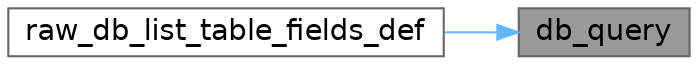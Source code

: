 digraph "db_query"
{
 // LATEX_PDF_SIZE
  bgcolor="transparent";
  edge [fontname=Helvetica,fontsize=14,labelfontname=Helvetica,labelfontsize=14];
  node [fontname=Helvetica,fontsize=14,shape=box,height=0.2,width=0.4];
  rankdir="RL";
  Node1 [id="Node000001",label="db_query",height=0.2,width=0.4,color="gray40", fillcolor="grey60", style="filled", fontcolor="black",tooltip=" "];
  Node1 -> Node2 [id="edge1_Node000001_Node000002",dir="back",color="steelblue1",style="solid",tooltip=" "];
  Node2 [id="Node000002",label="raw_db_list_table_fields_def",height=0.2,width=0.4,color="grey40", fillcolor="white", style="filled",URL="$d3/d41/db__sqlite_8inc_8php.html#a58cd9e1d69cbdfae39b0dbfa12592bc9",tooltip=" "];
}
